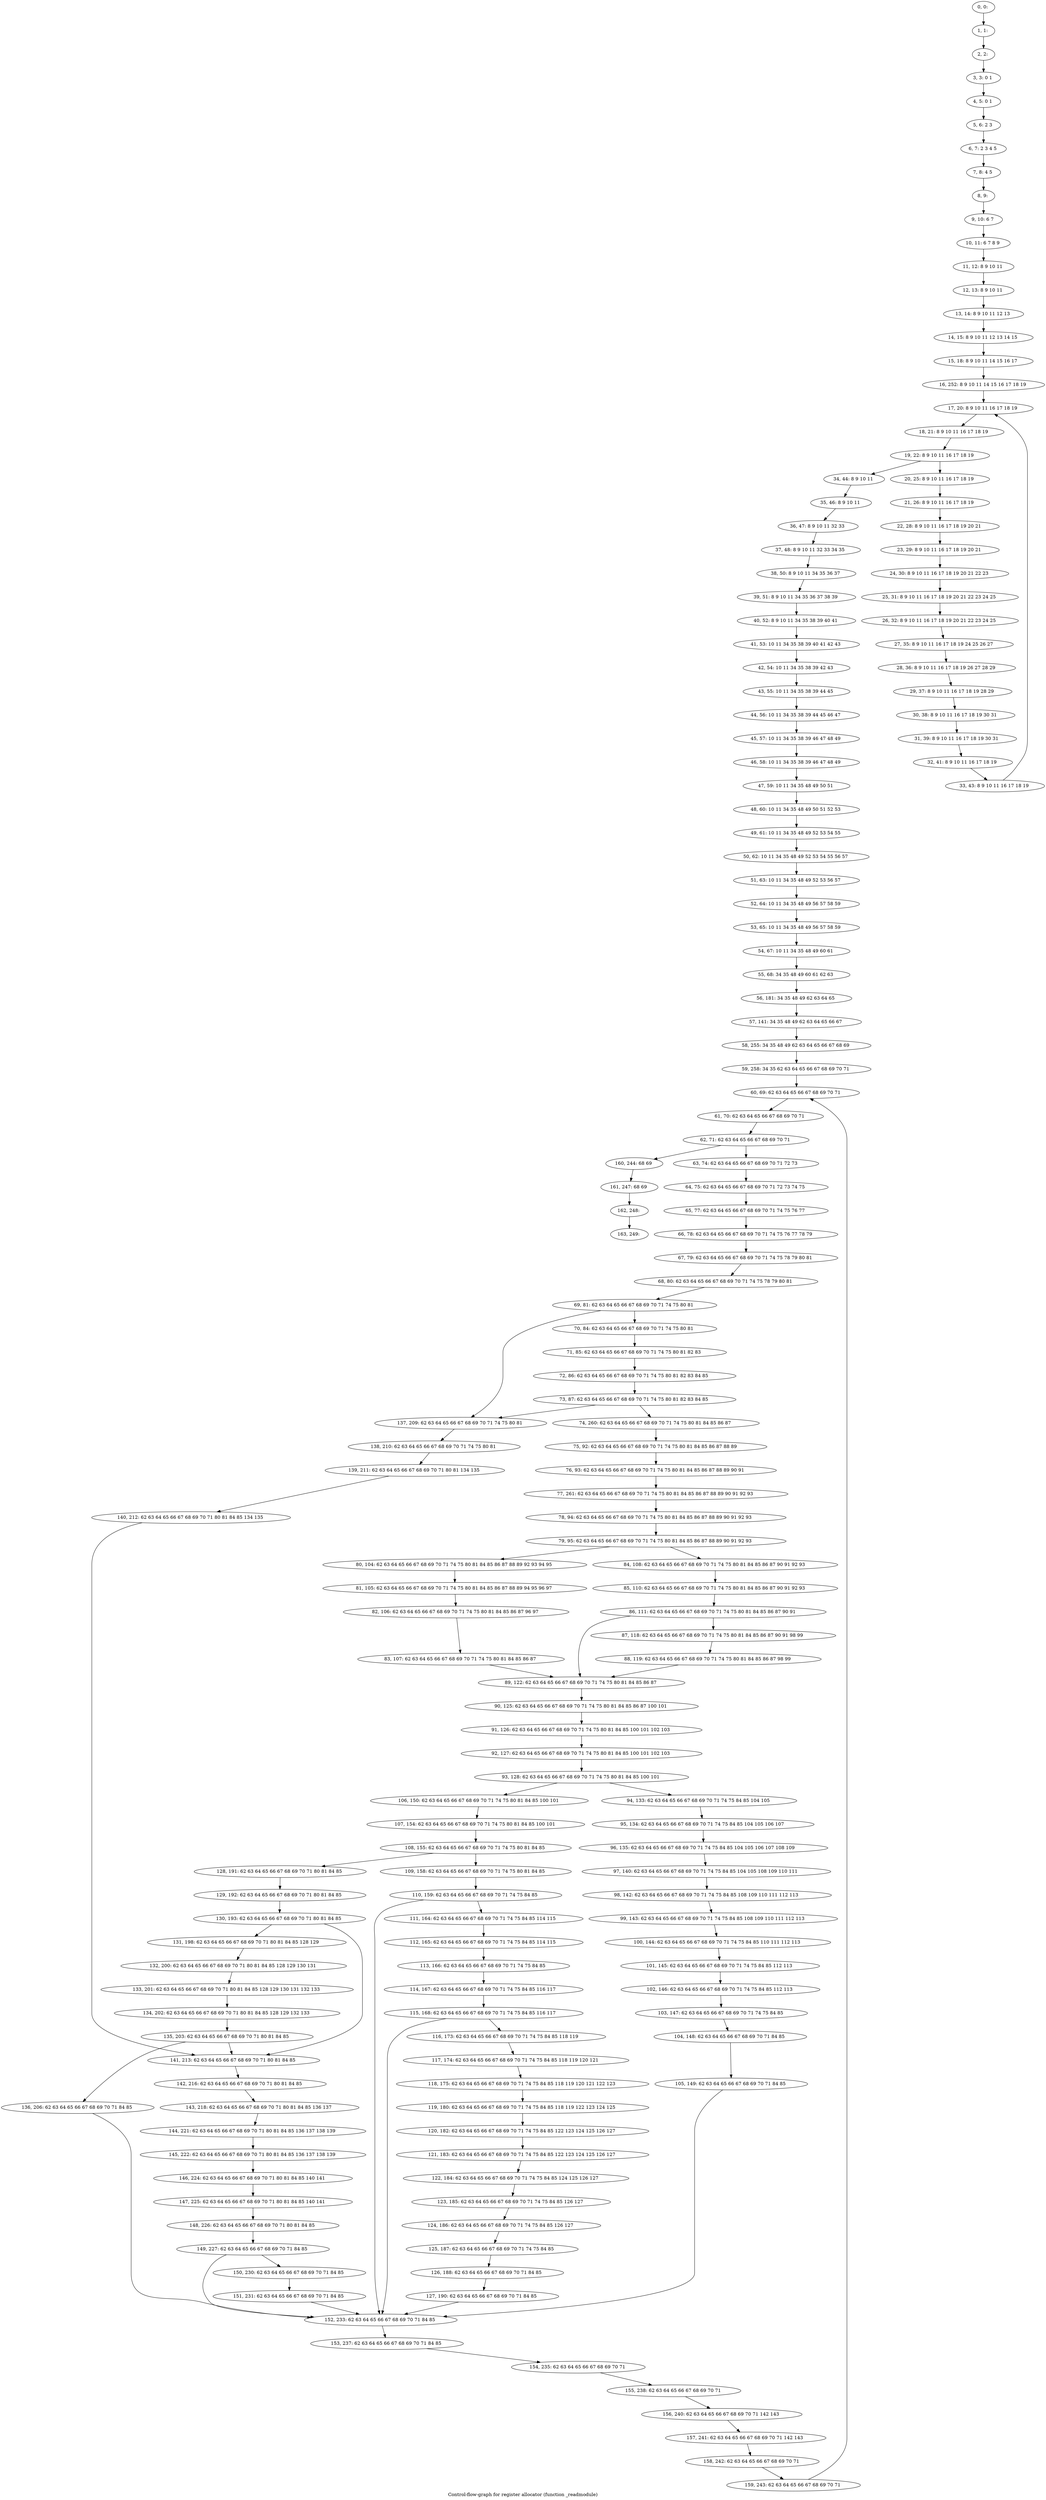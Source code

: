 digraph G {
graph [label="Control-flow-graph for register allocator (function _readmodule)"]
0[label="0, 0: "];
1[label="1, 1: "];
2[label="2, 2: "];
3[label="3, 3: 0 1 "];
4[label="4, 5: 0 1 "];
5[label="5, 6: 2 3 "];
6[label="6, 7: 2 3 4 5 "];
7[label="7, 8: 4 5 "];
8[label="8, 9: "];
9[label="9, 10: 6 7 "];
10[label="10, 11: 6 7 8 9 "];
11[label="11, 12: 8 9 10 11 "];
12[label="12, 13: 8 9 10 11 "];
13[label="13, 14: 8 9 10 11 12 13 "];
14[label="14, 15: 8 9 10 11 12 13 14 15 "];
15[label="15, 18: 8 9 10 11 14 15 16 17 "];
16[label="16, 252: 8 9 10 11 14 15 16 17 18 19 "];
17[label="17, 20: 8 9 10 11 16 17 18 19 "];
18[label="18, 21: 8 9 10 11 16 17 18 19 "];
19[label="19, 22: 8 9 10 11 16 17 18 19 "];
20[label="20, 25: 8 9 10 11 16 17 18 19 "];
21[label="21, 26: 8 9 10 11 16 17 18 19 "];
22[label="22, 28: 8 9 10 11 16 17 18 19 20 21 "];
23[label="23, 29: 8 9 10 11 16 17 18 19 20 21 "];
24[label="24, 30: 8 9 10 11 16 17 18 19 20 21 22 23 "];
25[label="25, 31: 8 9 10 11 16 17 18 19 20 21 22 23 24 25 "];
26[label="26, 32: 8 9 10 11 16 17 18 19 20 21 22 23 24 25 "];
27[label="27, 35: 8 9 10 11 16 17 18 19 24 25 26 27 "];
28[label="28, 36: 8 9 10 11 16 17 18 19 26 27 28 29 "];
29[label="29, 37: 8 9 10 11 16 17 18 19 28 29 "];
30[label="30, 38: 8 9 10 11 16 17 18 19 30 31 "];
31[label="31, 39: 8 9 10 11 16 17 18 19 30 31 "];
32[label="32, 41: 8 9 10 11 16 17 18 19 "];
33[label="33, 43: 8 9 10 11 16 17 18 19 "];
34[label="34, 44: 8 9 10 11 "];
35[label="35, 46: 8 9 10 11 "];
36[label="36, 47: 8 9 10 11 32 33 "];
37[label="37, 48: 8 9 10 11 32 33 34 35 "];
38[label="38, 50: 8 9 10 11 34 35 36 37 "];
39[label="39, 51: 8 9 10 11 34 35 36 37 38 39 "];
40[label="40, 52: 8 9 10 11 34 35 38 39 40 41 "];
41[label="41, 53: 10 11 34 35 38 39 40 41 42 43 "];
42[label="42, 54: 10 11 34 35 38 39 42 43 "];
43[label="43, 55: 10 11 34 35 38 39 44 45 "];
44[label="44, 56: 10 11 34 35 38 39 44 45 46 47 "];
45[label="45, 57: 10 11 34 35 38 39 46 47 48 49 "];
46[label="46, 58: 10 11 34 35 38 39 46 47 48 49 "];
47[label="47, 59: 10 11 34 35 48 49 50 51 "];
48[label="48, 60: 10 11 34 35 48 49 50 51 52 53 "];
49[label="49, 61: 10 11 34 35 48 49 52 53 54 55 "];
50[label="50, 62: 10 11 34 35 48 49 52 53 54 55 56 57 "];
51[label="51, 63: 10 11 34 35 48 49 52 53 56 57 "];
52[label="52, 64: 10 11 34 35 48 49 56 57 58 59 "];
53[label="53, 65: 10 11 34 35 48 49 56 57 58 59 "];
54[label="54, 67: 10 11 34 35 48 49 60 61 "];
55[label="55, 68: 34 35 48 49 60 61 62 63 "];
56[label="56, 181: 34 35 48 49 62 63 64 65 "];
57[label="57, 141: 34 35 48 49 62 63 64 65 66 67 "];
58[label="58, 255: 34 35 48 49 62 63 64 65 66 67 68 69 "];
59[label="59, 258: 34 35 62 63 64 65 66 67 68 69 70 71 "];
60[label="60, 69: 62 63 64 65 66 67 68 69 70 71 "];
61[label="61, 70: 62 63 64 65 66 67 68 69 70 71 "];
62[label="62, 71: 62 63 64 65 66 67 68 69 70 71 "];
63[label="63, 74: 62 63 64 65 66 67 68 69 70 71 72 73 "];
64[label="64, 75: 62 63 64 65 66 67 68 69 70 71 72 73 74 75 "];
65[label="65, 77: 62 63 64 65 66 67 68 69 70 71 74 75 76 77 "];
66[label="66, 78: 62 63 64 65 66 67 68 69 70 71 74 75 76 77 78 79 "];
67[label="67, 79: 62 63 64 65 66 67 68 69 70 71 74 75 78 79 80 81 "];
68[label="68, 80: 62 63 64 65 66 67 68 69 70 71 74 75 78 79 80 81 "];
69[label="69, 81: 62 63 64 65 66 67 68 69 70 71 74 75 80 81 "];
70[label="70, 84: 62 63 64 65 66 67 68 69 70 71 74 75 80 81 "];
71[label="71, 85: 62 63 64 65 66 67 68 69 70 71 74 75 80 81 82 83 "];
72[label="72, 86: 62 63 64 65 66 67 68 69 70 71 74 75 80 81 82 83 84 85 "];
73[label="73, 87: 62 63 64 65 66 67 68 69 70 71 74 75 80 81 82 83 84 85 "];
74[label="74, 260: 62 63 64 65 66 67 68 69 70 71 74 75 80 81 84 85 86 87 "];
75[label="75, 92: 62 63 64 65 66 67 68 69 70 71 74 75 80 81 84 85 86 87 88 89 "];
76[label="76, 93: 62 63 64 65 66 67 68 69 70 71 74 75 80 81 84 85 86 87 88 89 90 91 "];
77[label="77, 261: 62 63 64 65 66 67 68 69 70 71 74 75 80 81 84 85 86 87 88 89 90 91 92 93 "];
78[label="78, 94: 62 63 64 65 66 67 68 69 70 71 74 75 80 81 84 85 86 87 88 89 90 91 92 93 "];
79[label="79, 95: 62 63 64 65 66 67 68 69 70 71 74 75 80 81 84 85 86 87 88 89 90 91 92 93 "];
80[label="80, 104: 62 63 64 65 66 67 68 69 70 71 74 75 80 81 84 85 86 87 88 89 92 93 94 95 "];
81[label="81, 105: 62 63 64 65 66 67 68 69 70 71 74 75 80 81 84 85 86 87 88 89 94 95 96 97 "];
82[label="82, 106: 62 63 64 65 66 67 68 69 70 71 74 75 80 81 84 85 86 87 96 97 "];
83[label="83, 107: 62 63 64 65 66 67 68 69 70 71 74 75 80 81 84 85 86 87 "];
84[label="84, 108: 62 63 64 65 66 67 68 69 70 71 74 75 80 81 84 85 86 87 90 91 92 93 "];
85[label="85, 110: 62 63 64 65 66 67 68 69 70 71 74 75 80 81 84 85 86 87 90 91 92 93 "];
86[label="86, 111: 62 63 64 65 66 67 68 69 70 71 74 75 80 81 84 85 86 87 90 91 "];
87[label="87, 118: 62 63 64 65 66 67 68 69 70 71 74 75 80 81 84 85 86 87 90 91 98 99 "];
88[label="88, 119: 62 63 64 65 66 67 68 69 70 71 74 75 80 81 84 85 86 87 98 99 "];
89[label="89, 122: 62 63 64 65 66 67 68 69 70 71 74 75 80 81 84 85 86 87 "];
90[label="90, 125: 62 63 64 65 66 67 68 69 70 71 74 75 80 81 84 85 86 87 100 101 "];
91[label="91, 126: 62 63 64 65 66 67 68 69 70 71 74 75 80 81 84 85 100 101 102 103 "];
92[label="92, 127: 62 63 64 65 66 67 68 69 70 71 74 75 80 81 84 85 100 101 102 103 "];
93[label="93, 128: 62 63 64 65 66 67 68 69 70 71 74 75 80 81 84 85 100 101 "];
94[label="94, 133: 62 63 64 65 66 67 68 69 70 71 74 75 84 85 104 105 "];
95[label="95, 134: 62 63 64 65 66 67 68 69 70 71 74 75 84 85 104 105 106 107 "];
96[label="96, 135: 62 63 64 65 66 67 68 69 70 71 74 75 84 85 104 105 106 107 108 109 "];
97[label="97, 140: 62 63 64 65 66 67 68 69 70 71 74 75 84 85 104 105 108 109 110 111 "];
98[label="98, 142: 62 63 64 65 66 67 68 69 70 71 74 75 84 85 108 109 110 111 112 113 "];
99[label="99, 143: 62 63 64 65 66 67 68 69 70 71 74 75 84 85 108 109 110 111 112 113 "];
100[label="100, 144: 62 63 64 65 66 67 68 69 70 71 74 75 84 85 110 111 112 113 "];
101[label="101, 145: 62 63 64 65 66 67 68 69 70 71 74 75 84 85 112 113 "];
102[label="102, 146: 62 63 64 65 66 67 68 69 70 71 74 75 84 85 112 113 "];
103[label="103, 147: 62 63 64 65 66 67 68 69 70 71 74 75 84 85 "];
104[label="104, 148: 62 63 64 65 66 67 68 69 70 71 84 85 "];
105[label="105, 149: 62 63 64 65 66 67 68 69 70 71 84 85 "];
106[label="106, 150: 62 63 64 65 66 67 68 69 70 71 74 75 80 81 84 85 100 101 "];
107[label="107, 154: 62 63 64 65 66 67 68 69 70 71 74 75 80 81 84 85 100 101 "];
108[label="108, 155: 62 63 64 65 66 67 68 69 70 71 74 75 80 81 84 85 "];
109[label="109, 158: 62 63 64 65 66 67 68 69 70 71 74 75 80 81 84 85 "];
110[label="110, 159: 62 63 64 65 66 67 68 69 70 71 74 75 84 85 "];
111[label="111, 164: 62 63 64 65 66 67 68 69 70 71 74 75 84 85 114 115 "];
112[label="112, 165: 62 63 64 65 66 67 68 69 70 71 74 75 84 85 114 115 "];
113[label="113, 166: 62 63 64 65 66 67 68 69 70 71 74 75 84 85 "];
114[label="114, 167: 62 63 64 65 66 67 68 69 70 71 74 75 84 85 116 117 "];
115[label="115, 168: 62 63 64 65 66 67 68 69 70 71 74 75 84 85 116 117 "];
116[label="116, 173: 62 63 64 65 66 67 68 69 70 71 74 75 84 85 118 119 "];
117[label="117, 174: 62 63 64 65 66 67 68 69 70 71 74 75 84 85 118 119 120 121 "];
118[label="118, 175: 62 63 64 65 66 67 68 69 70 71 74 75 84 85 118 119 120 121 122 123 "];
119[label="119, 180: 62 63 64 65 66 67 68 69 70 71 74 75 84 85 118 119 122 123 124 125 "];
120[label="120, 182: 62 63 64 65 66 67 68 69 70 71 74 75 84 85 122 123 124 125 126 127 "];
121[label="121, 183: 62 63 64 65 66 67 68 69 70 71 74 75 84 85 122 123 124 125 126 127 "];
122[label="122, 184: 62 63 64 65 66 67 68 69 70 71 74 75 84 85 124 125 126 127 "];
123[label="123, 185: 62 63 64 65 66 67 68 69 70 71 74 75 84 85 126 127 "];
124[label="124, 186: 62 63 64 65 66 67 68 69 70 71 74 75 84 85 126 127 "];
125[label="125, 187: 62 63 64 65 66 67 68 69 70 71 74 75 84 85 "];
126[label="126, 188: 62 63 64 65 66 67 68 69 70 71 84 85 "];
127[label="127, 190: 62 63 64 65 66 67 68 69 70 71 84 85 "];
128[label="128, 191: 62 63 64 65 66 67 68 69 70 71 80 81 84 85 "];
129[label="129, 192: 62 63 64 65 66 67 68 69 70 71 80 81 84 85 "];
130[label="130, 193: 62 63 64 65 66 67 68 69 70 71 80 81 84 85 "];
131[label="131, 198: 62 63 64 65 66 67 68 69 70 71 80 81 84 85 128 129 "];
132[label="132, 200: 62 63 64 65 66 67 68 69 70 71 80 81 84 85 128 129 130 131 "];
133[label="133, 201: 62 63 64 65 66 67 68 69 70 71 80 81 84 85 128 129 130 131 132 133 "];
134[label="134, 202: 62 63 64 65 66 67 68 69 70 71 80 81 84 85 128 129 132 133 "];
135[label="135, 203: 62 63 64 65 66 67 68 69 70 71 80 81 84 85 "];
136[label="136, 206: 62 63 64 65 66 67 68 69 70 71 84 85 "];
137[label="137, 209: 62 63 64 65 66 67 68 69 70 71 74 75 80 81 "];
138[label="138, 210: 62 63 64 65 66 67 68 69 70 71 74 75 80 81 "];
139[label="139, 211: 62 63 64 65 66 67 68 69 70 71 80 81 134 135 "];
140[label="140, 212: 62 63 64 65 66 67 68 69 70 71 80 81 84 85 134 135 "];
141[label="141, 213: 62 63 64 65 66 67 68 69 70 71 80 81 84 85 "];
142[label="142, 216: 62 63 64 65 66 67 68 69 70 71 80 81 84 85 "];
143[label="143, 218: 62 63 64 65 66 67 68 69 70 71 80 81 84 85 136 137 "];
144[label="144, 221: 62 63 64 65 66 67 68 69 70 71 80 81 84 85 136 137 138 139 "];
145[label="145, 222: 62 63 64 65 66 67 68 69 70 71 80 81 84 85 136 137 138 139 "];
146[label="146, 224: 62 63 64 65 66 67 68 69 70 71 80 81 84 85 140 141 "];
147[label="147, 225: 62 63 64 65 66 67 68 69 70 71 80 81 84 85 140 141 "];
148[label="148, 226: 62 63 64 65 66 67 68 69 70 71 80 81 84 85 "];
149[label="149, 227: 62 63 64 65 66 67 68 69 70 71 84 85 "];
150[label="150, 230: 62 63 64 65 66 67 68 69 70 71 84 85 "];
151[label="151, 231: 62 63 64 65 66 67 68 69 70 71 84 85 "];
152[label="152, 233: 62 63 64 65 66 67 68 69 70 71 84 85 "];
153[label="153, 237: 62 63 64 65 66 67 68 69 70 71 84 85 "];
154[label="154, 235: 62 63 64 65 66 67 68 69 70 71 "];
155[label="155, 238: 62 63 64 65 66 67 68 69 70 71 "];
156[label="156, 240: 62 63 64 65 66 67 68 69 70 71 142 143 "];
157[label="157, 241: 62 63 64 65 66 67 68 69 70 71 142 143 "];
158[label="158, 242: 62 63 64 65 66 67 68 69 70 71 "];
159[label="159, 243: 62 63 64 65 66 67 68 69 70 71 "];
160[label="160, 244: 68 69 "];
161[label="161, 247: 68 69 "];
162[label="162, 248: "];
163[label="163, 249: "];
0->1 ;
1->2 ;
2->3 ;
3->4 ;
4->5 ;
5->6 ;
6->7 ;
7->8 ;
8->9 ;
9->10 ;
10->11 ;
11->12 ;
12->13 ;
13->14 ;
14->15 ;
15->16 ;
16->17 ;
17->18 ;
18->19 ;
19->20 ;
19->34 ;
20->21 ;
21->22 ;
22->23 ;
23->24 ;
24->25 ;
25->26 ;
26->27 ;
27->28 ;
28->29 ;
29->30 ;
30->31 ;
31->32 ;
32->33 ;
33->17 ;
34->35 ;
35->36 ;
36->37 ;
37->38 ;
38->39 ;
39->40 ;
40->41 ;
41->42 ;
42->43 ;
43->44 ;
44->45 ;
45->46 ;
46->47 ;
47->48 ;
48->49 ;
49->50 ;
50->51 ;
51->52 ;
52->53 ;
53->54 ;
54->55 ;
55->56 ;
56->57 ;
57->58 ;
58->59 ;
59->60 ;
60->61 ;
61->62 ;
62->63 ;
62->160 ;
63->64 ;
64->65 ;
65->66 ;
66->67 ;
67->68 ;
68->69 ;
69->70 ;
69->137 ;
70->71 ;
71->72 ;
72->73 ;
73->74 ;
73->137 ;
74->75 ;
75->76 ;
76->77 ;
77->78 ;
78->79 ;
79->80 ;
79->84 ;
80->81 ;
81->82 ;
82->83 ;
83->89 ;
84->85 ;
85->86 ;
86->87 ;
86->89 ;
87->88 ;
88->89 ;
89->90 ;
90->91 ;
91->92 ;
92->93 ;
93->94 ;
93->106 ;
94->95 ;
95->96 ;
96->97 ;
97->98 ;
98->99 ;
99->100 ;
100->101 ;
101->102 ;
102->103 ;
103->104 ;
104->105 ;
105->152 ;
106->107 ;
107->108 ;
108->109 ;
108->128 ;
109->110 ;
110->111 ;
110->152 ;
111->112 ;
112->113 ;
113->114 ;
114->115 ;
115->116 ;
115->152 ;
116->117 ;
117->118 ;
118->119 ;
119->120 ;
120->121 ;
121->122 ;
122->123 ;
123->124 ;
124->125 ;
125->126 ;
126->127 ;
127->152 ;
128->129 ;
129->130 ;
130->131 ;
130->141 ;
131->132 ;
132->133 ;
133->134 ;
134->135 ;
135->136 ;
135->141 ;
136->152 ;
137->138 ;
138->139 ;
139->140 ;
140->141 ;
141->142 ;
142->143 ;
143->144 ;
144->145 ;
145->146 ;
146->147 ;
147->148 ;
148->149 ;
149->150 ;
149->152 ;
150->151 ;
151->152 ;
152->153 ;
153->154 ;
154->155 ;
155->156 ;
156->157 ;
157->158 ;
158->159 ;
159->60 ;
160->161 ;
161->162 ;
162->163 ;
}
